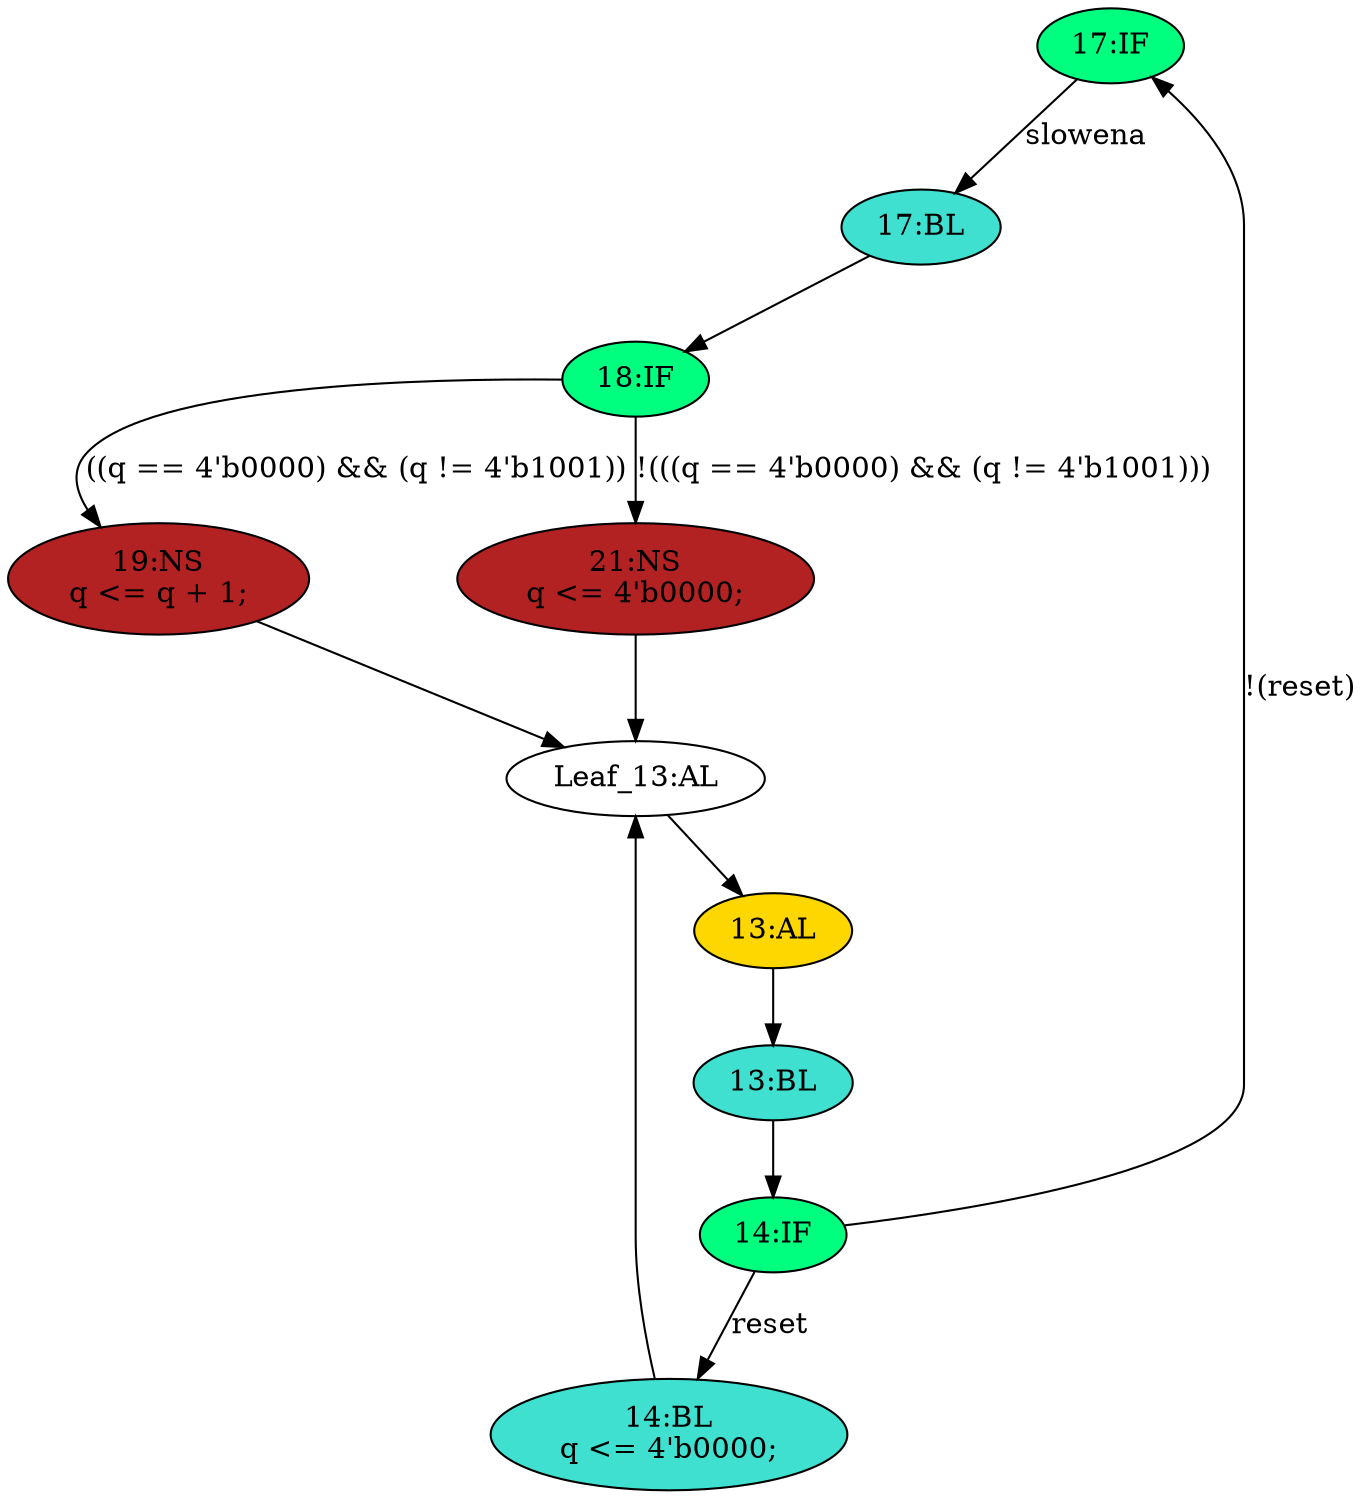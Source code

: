 strict digraph "compose( ,  )" {
	node [label="\N"];
	"17:IF"	[ast="<pyverilog.vparser.ast.IfStatement object at 0x7f46536634d0>",
		fillcolor=springgreen,
		label="17:IF",
		statements="[]",
		style=filled,
		typ=IfStatement];
	"17:BL"	[ast="<pyverilog.vparser.ast.Block object at 0x7f4653663610>",
		fillcolor=turquoise,
		label="17:BL",
		statements="[]",
		style=filled,
		typ=Block];
	"17:IF" -> "17:BL"	[cond="['slowena']",
		label=slowena,
		lineno=17];
	"14:BL"	[ast="<pyverilog.vparser.ast.Block object at 0x7f46536f5690>",
		fillcolor=turquoise,
		label="14:BL
q <= 4'b0000;",
		statements="[<pyverilog.vparser.ast.NonblockingSubstitution object at 0x7f46533d6bd0>]",
		style=filled,
		typ=Block];
	"Leaf_13:AL"	[def_var="['q']",
		label="Leaf_13:AL"];
	"14:BL" -> "Leaf_13:AL"	[cond="[]",
		lineno=None];
	"18:IF"	[ast="<pyverilog.vparser.ast.IfStatement object at 0x7f4653671250>",
		fillcolor=springgreen,
		label="18:IF",
		statements="[]",
		style=filled,
		typ=IfStatement];
	"17:BL" -> "18:IF"	[cond="[]",
		lineno=None];
	"19:NS"	[ast="<pyverilog.vparser.ast.NonblockingSubstitution object at 0x7f4653671050>",
		fillcolor=firebrick,
		label="19:NS
q <= q + 1;",
		statements="[<pyverilog.vparser.ast.NonblockingSubstitution object at 0x7f4653671050>]",
		style=filled,
		typ=NonblockingSubstitution];
	"18:IF" -> "19:NS"	[cond="['q', 'q']",
		label="((q == 4'b0000) && (q != 4'b1001))",
		lineno=18];
	"21:NS"	[ast="<pyverilog.vparser.ast.NonblockingSubstitution object at 0x7f4653666650>",
		fillcolor=firebrick,
		label="21:NS
q <= 4'b0000;",
		statements="[<pyverilog.vparser.ast.NonblockingSubstitution object at 0x7f4653666650>]",
		style=filled,
		typ=NonblockingSubstitution];
	"18:IF" -> "21:NS"	[cond="['q', 'q']",
		label="!(((q == 4'b0000) && (q != 4'b1001)))",
		lineno=18];
	"13:BL"	[ast="<pyverilog.vparser.ast.Block object at 0x7f46536f5790>",
		fillcolor=turquoise,
		label="13:BL",
		statements="[]",
		style=filled,
		typ=Block];
	"14:IF"	[ast="<pyverilog.vparser.ast.IfStatement object at 0x7f46533d6750>",
		fillcolor=springgreen,
		label="14:IF",
		statements="[]",
		style=filled,
		typ=IfStatement];
	"13:BL" -> "14:IF"	[cond="[]",
		lineno=None];
	"14:IF" -> "17:IF"	[cond="['reset']",
		label="!(reset)",
		lineno=14];
	"14:IF" -> "14:BL"	[cond="['reset']",
		label=reset,
		lineno=14];
	"19:NS" -> "Leaf_13:AL"	[cond="[]",
		lineno=None];
	"13:AL"	[ast="<pyverilog.vparser.ast.Always object at 0x7f46536f50d0>",
		clk_sens=True,
		fillcolor=gold,
		label="13:AL",
		sens="['clk', 'reset']",
		statements="[]",
		style=filled,
		typ=Always,
		use_var="['reset', 'q', 'slowena']"];
	"Leaf_13:AL" -> "13:AL";
	"13:AL" -> "13:BL"	[cond="[]",
		lineno=None];
	"21:NS" -> "Leaf_13:AL"	[cond="[]",
		lineno=None];
}
